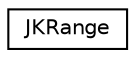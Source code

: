 digraph "Graphical Class Hierarchy"
{
  edge [fontname="Helvetica",fontsize="10",labelfontname="Helvetica",labelfontsize="10"];
  node [fontname="Helvetica",fontsize="10",shape=record];
  rankdir="LR";
  Node1 [label="JKRange",height=0.2,width=0.4,color="black", fillcolor="white", style="filled",URL="$struct_j_k_range.html"];
}
